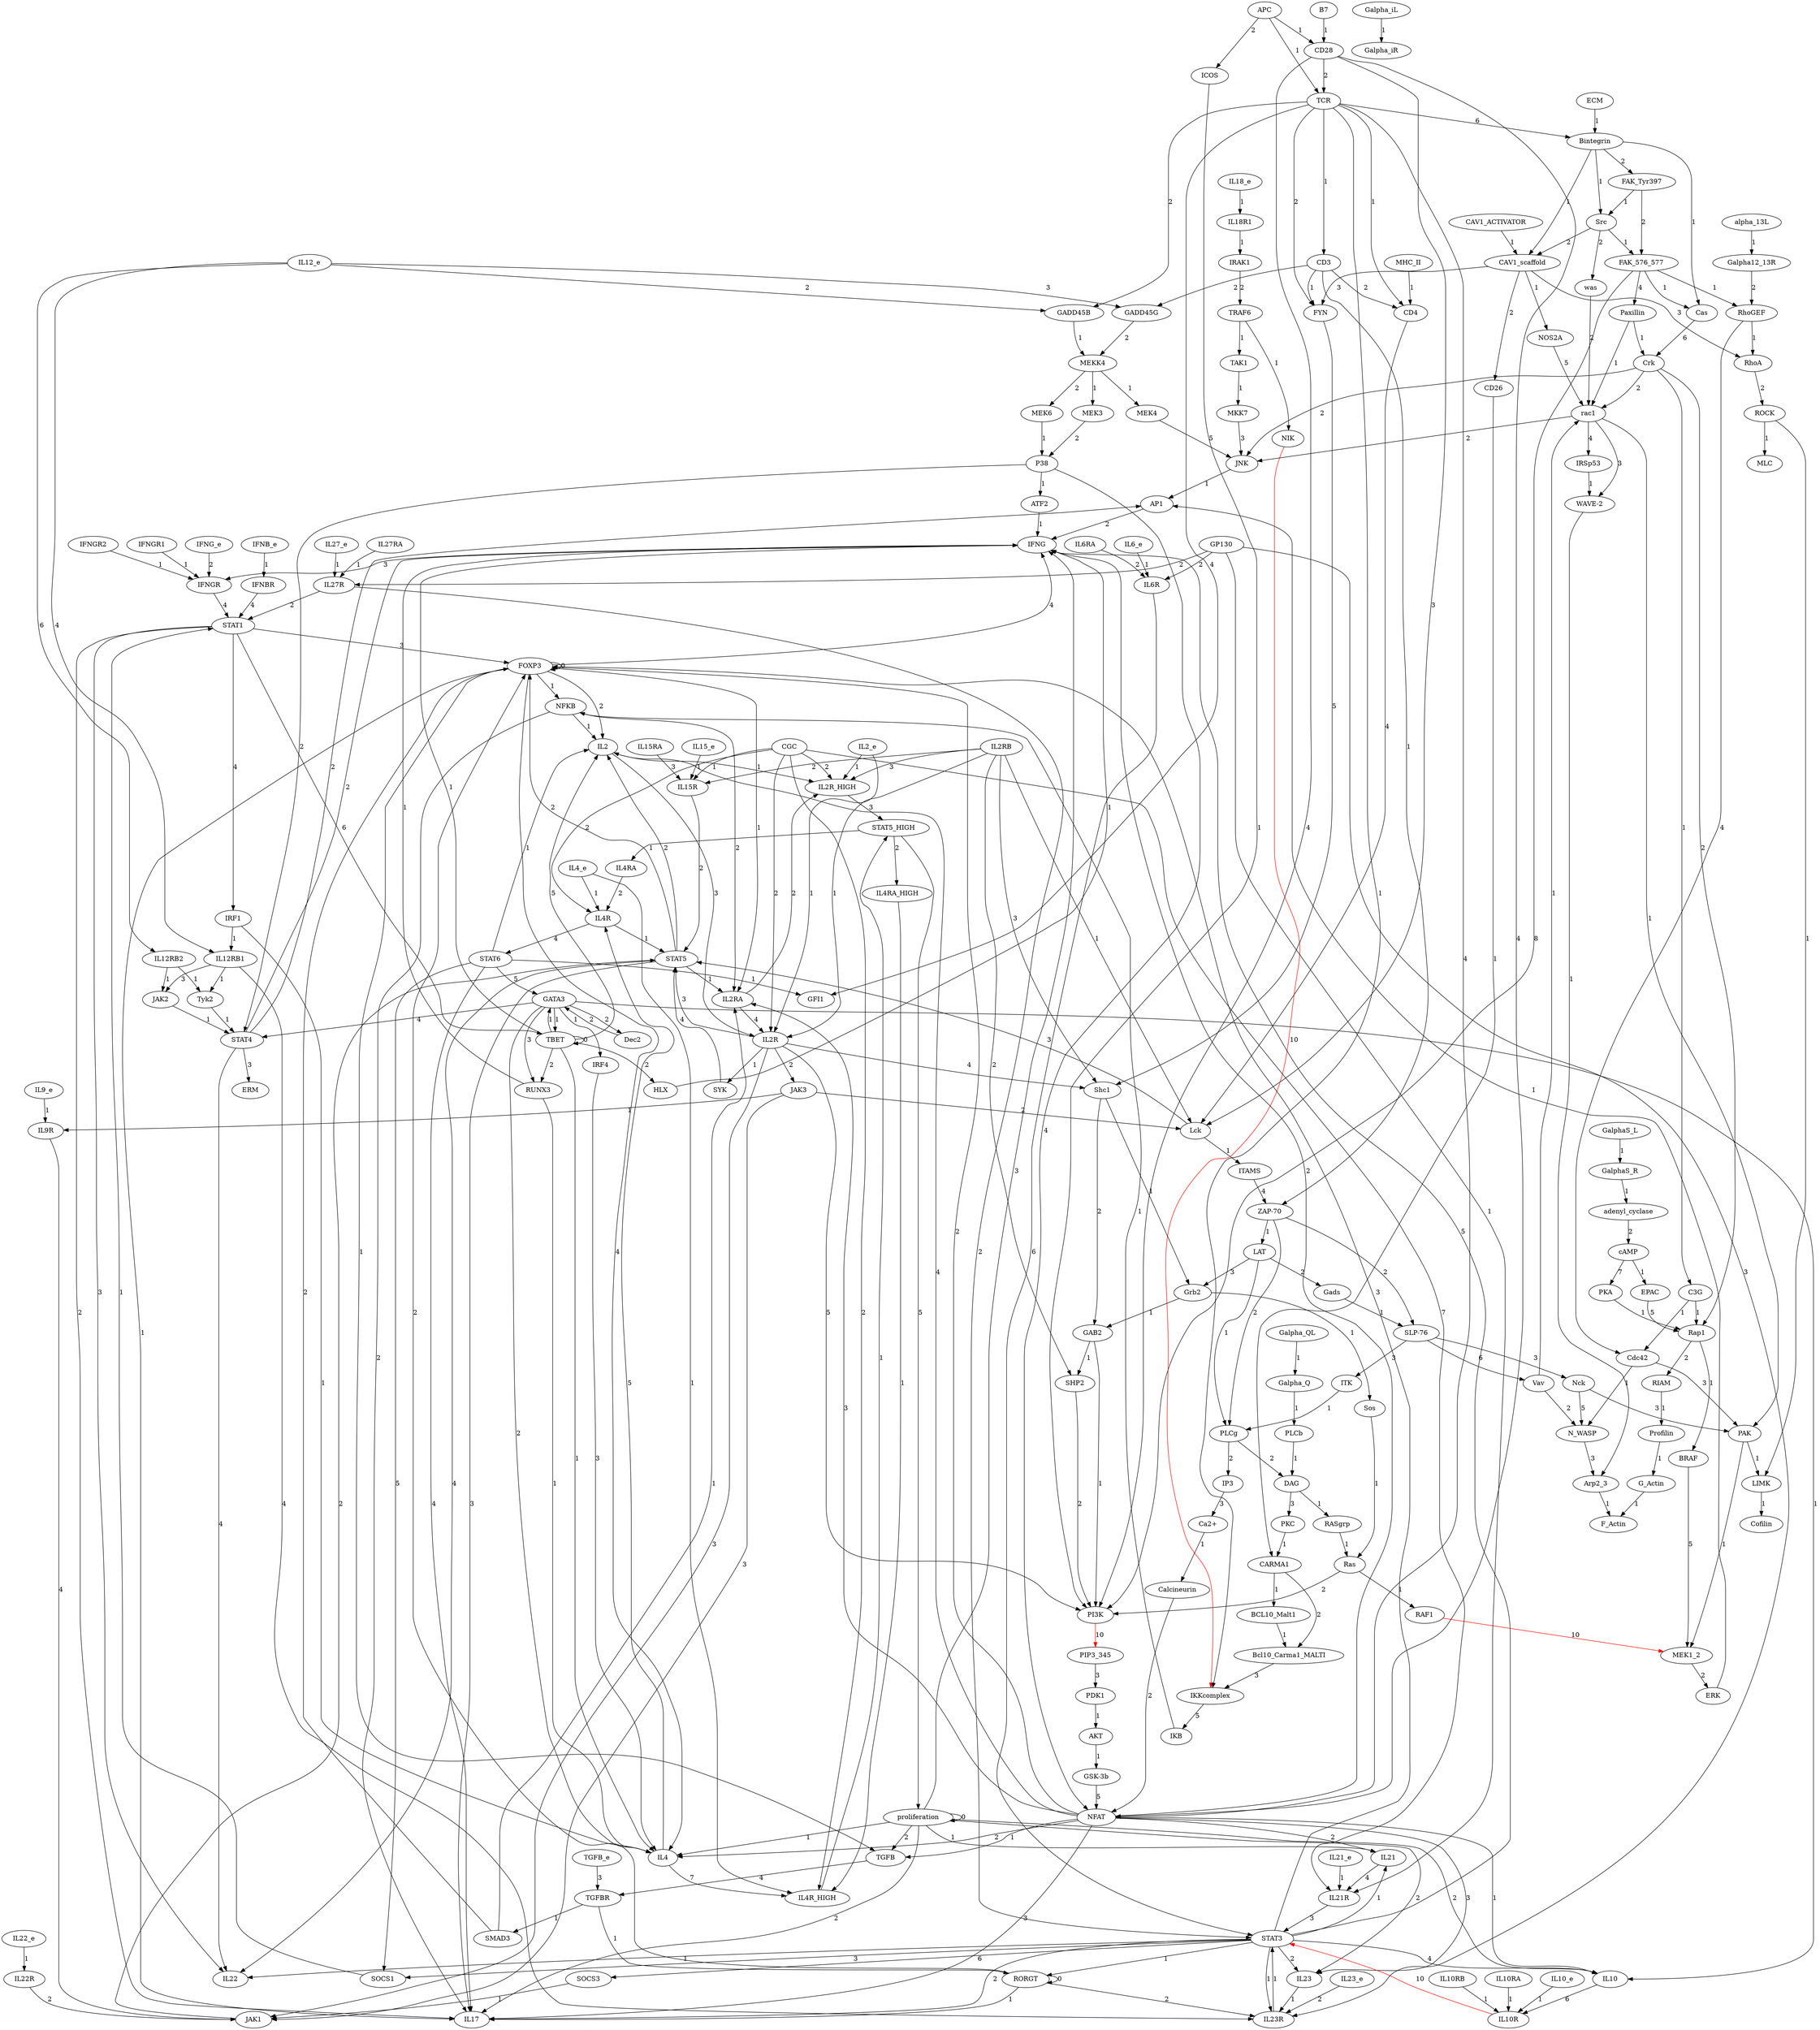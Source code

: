 digraph  {
" NOS2A " [equation="  ( CAV1_scaffold ) "];
" Rap1 " [equation="  ( EPAC )  || ( C3G && (  (  ( Crk )  )  ) )  || ( PKA ) "];
" Tyk2 " [equation="  ( IL12RB1 && (  (  ( IL12RB2 )  )  ) ) "];
" GAB2 " [equation="  ( Shc1 && (  (  ( Grb2 )  )  ) ) "];
" DAG " [equation="  ( PLCb )  || ( PLCg ) "];
" RhoGEF " [equation="  ( Galpha12_13R )  || ( FAK_576_577 ) "];
" RIAM " [equation="  ( Rap1 ) "];
" PLCg " [equation="  ( ZAP-70 )  || ( ITK )  || ( LAT ) "];
" ROCK " [equation="  ( RhoA ) "];
" SHP2 " [equation="  ( GAB2 )  || ( IL2RB ) "];
" CD4 " [equation="  ( TCR && (  (  ( MHC_II && CD3 )  )  ) ) "];
" GFI1 " [equation="  ( TCR )  || ( STAT6 ) "];
" GalphaS_R " [equation="  ( GalphaS_L ) "];
" Gads " [equation="  ( LAT ) "];
" G_Actin " [equation="  ( Profilin ) "];
" ATF2 " [equation="  ( P38 ) "];
" RhoA " [equation="  ( RhoGEF )  || ( CAV1_scaffold ) "];
" EPAC " [equation="  ( cAMP ) "];
" ITK " [equation="  ( SLP-76 ) "];
" Galpha_Q " [equation="  ( Galpha_QL ) "];
" Bintegrin " [equation="  ( ECM )  || ( TCR ) "];
" FAK_Tyr397 " [equation="  ( Bintegrin ) "];
" Galpha12_13R " [equation="  ( alpha_13L ) "];
" FAK_576_577 " [equation="  ( FAK_Tyr397 && (  (  ( Src )  )  ) ) "];
" STAT1 " [equation="  (  ( IFNBR  ) && ! ( SOCS1  )  )  || (  ( IFNGR  ) && ! ( SOCS1  )  )  || (  ( IL27R  ) && ! ( SOCS1  )  ) "];
" MEK1_2 " [equation="  ( RAF1 )  || ( BRAF )  || ( PAK ) "];
" Vav " [equation="  ( SLP-76 ) "];
" IL6R " [equation="  ( GP130 && (  (  ( IL6_e && IL6RA )  )  ) ) "];
" SOCS3 " [equation="  ( STAT3 ) "];
" F_Actin " [equation="  ( Arp2_3 && (  (  ( G_Actin )  )  ) ) "];
" NFKB " [equation="  (  ! (  ( IKB )  || ( FOXP3 )  )  ) || ! ( FOXP3 || IKB ) "];
" GSK-3b " [equation="  (  ! (  ( AKT )  )  ) || ! ( AKT ) "];
" MEKK4 " [equation="  ( GADD45B && (  (  ( GADD45G )  )  ) ) "];
" TGFBR " [equation="  ( TGFB )  || ( TGFB_e ) "];
" IL21 " [equation="  ( NFAT && (  (  ( STAT3 && proliferation )  )  ) ) "];
" IL22R " [equation="  ( IL22_e ) "];
" STAT5 " [equation="  ( IL2R )  || ( IL4R )  || ( IL15R )  || ( SYK )  || ( Lck )  || ( JAK1 ) "];
" IRF4 " [equation="  ( GATA3 ) "];
" IKB " [equation="  (  ! (  ( IKKcomplex )  )  ) || ! ( IKKcomplex ) "];
" HLX " [equation="  ( TBET ) "];
" P38 " [equation="  ( MEK3 )  || ( MEK6 ) "];
" IL9R " [equation="  ( IL9_e )  || ( JAK3 ) "];
" Crk " [equation="  ( Cas )  || ( Paxillin ) "];
" JAK3 " [equation="  ( IL2R ) "];
" IL22 " [equation="  ( STAT4 )  || ( STAT1 )  || ( STAT5 )  || ( STAT3 ) "];
" IL4R " [equation="  ( IL4 && (  (  ( IL4RA && CGC )  )  ) )  || ( IL4_e && (  (  ( IL4RA && CGC )  )  ) ) "];
" IL15R " [equation="  ( CGC && (  (  ( IL15RA && IL2RB && IL15_e )  )  ) ) "];
" Arp2_3 " [equation="  ( N_WASP )  || ( WAVE-2 ) "];
" CAV1_scaffold " [equation="  ( Src )  || ( CAV1_ACTIVATOR )  || ( Bintegrin ) "];
" IL27R " [equation="  ( GP130 && (  (  ( IL27RA && IL27_e )  )  ) ) "];
" SMAD3 " [equation="  ( TGFBR ) "];
" STAT4 " [equation="  (  ( P38 && (  (  ( Tyk2 )  )  )  ) && ! ( GATA3  )  )  || (  ( JAK2  ) && ! ( GATA3  )  ) "];
" FOXP3 " [equation="  (  (  ( SMAD3 && (  (  ( STAT5 && NFAT )  )  )  ) && ! ( STAT3 && (  (  ( RORGT )  )  )  )  ) && ! ( STAT1  )  )  || ( NFAT && (  (  ( FOXP3 && STAT5 )  )  ) ) "];
" IL2 " [equation="  (  (  ( NFAT && (  (  ( ! FOXP3 )  )  )  ) && ! ( TBET && (  (  ( NFKB )  )  )  )  ) && ! ( STAT5 && (  (  ( STAT6 )  )  )  )  )  || (  (  ( NFKB  ) && ! ( TBET && (  (  ( NFKB )  )  )  )  ) && ! ( STAT5 && (  (  ( STAT6 )  )  )  )  ) "];
" LAT " [equation="  ( ZAP-70 ) "];
" TAK1 " [equation="  ( TRAF6 ) "];
" CD26 " [equation="  ( CAV1_scaffold ) "];
" Paxillin " [equation="  ( FAK_576_577 ) "];
" MEK4 " [equation="  ( MEKK4 ) "];
" N_WASP " [equation="  ( Cdc42 )  || ( Nck && (  (  ( Vav )  )  ) ) "];
" WAVE-2 " [equation="  ( IRSp53 && (  (  ( rac1 )  )  ) ) "];
" IL4RA_HIGH " [equation="  ( STAT5_HIGH ) "];
" IL2RA " [equation="  ( FOXP3 && (  (  ( NFAT )  )  ) )  || ( STAT5 && (  (  ( NFAT )  )  ) )  || ( SMAD3 && (  (  ( NFAT )  )  ) )  || ( NFKB && (  (  ( NFAT )  )  ) ) "];
" RAF1 " [equation="  ( Ras ) "];
" AP1 " [equation="  ( STAT4 )  || ( JNK )  || ( ERK ) "];
" Dec2 " [equation="  ( GATA3 ) "];
" Src " [equation="  ( Bintegrin )  || ( FAK_Tyr397 ) "];
" Galpha_iR " [equation="  ( Galpha_iL ) "];
" PIP3_345 " [equation="  ( PI3K ) "];
" GATA3 " [equation="  ( Dec2 )  || (  ( STAT6  ) && ! ( TBET  )  ) "];
" Cofilin " [equation="  (  ! (  ( LIMK )  )  ) || ! ( LIMK ) "];
" ERK " [equation="  ( MEK1_2 ) "];
" IL17 " [equation="  (  (  (  ( NFAT && (  (  ( STAT3 && NFKB && proliferation && RORGT )  )  )  ) && ! ( STAT1 && (  (  ( FOXP3 )  )  )  )  ) && ! ( STAT6 && (  (  ( FOXP3 )  )  )  )  ) && ! ( STAT5 && (  (  ( FOXP3 )  )  )  )  ) "];
" RUNX3 " [equation="  (  ( TBET  ) && ! ( GATA3  )  ) "];
" TRAF6 " [equation="  ( IRAK1 ) "];
" ITAMS " [equation="  ( Lck ) "];
" GADD45B " [equation="  ( IL12_e && (  (  ( TCR )  )  ) ) "];
" IL4RA " [equation="  (  ! (  ( STAT5_HIGH )  )  ) || ! ( STAT5_HIGH ) "];
" IKKcomplex " [equation="  ( Bcl10_Carma1_MALTI )  || ( NIK )  || ( TCR ) "];
" STAT5_HIGH " [equation="  ( IL4R_HIGH )  || ( IL2R_HIGH ) "];
" SLP-76 " [equation="  ( ZAP-70 )  || ( Gads ) "];
" IFNGR " [equation="  ( IFNG && (  (  ( IFNGR2 && IFNGR1 )  )  ) )  || ( IFNG_e && (  (  ( IFNGR2 && IFNGR1 )  )  ) ) "];
" IL12RB1 " [equation="  ( IRF1 )  || ( IL12_e ) "];
" Ras " [equation="  ( Sos )  || ( RASgrp ) "];
" CD28 " [equation="  ( APC )  || ( B7 ) "];
" JNK " [equation="  ( rac1 && (  (  ( Crk )  )  ) )  || ( MEK4 )  || ( MKK7 ) "];
" IL23R " [equation="  ( IL23 && (  (  ( IL12RB1 && GP130 && STAT3 && RORGT )  )  ) )  || ( IL23_e && (  (  ( IL12RB1 && GP130 && STAT3 && RORGT )  )  ) ) "];
" TGFB " [equation="  ( FOXP3 && (  (  ( proliferation && NFAT )  )  ) ) "];
" PI3K " [equation="  ( CD28 && (  (  ( ICOS )  )  ) )  || ( IL2R )  || ( SHP2 )  || ( GAB2 )  || ( Ras )  || ( FAK_576_577 ) "];
" Lck " [equation="  ( CD28 )  || ( JAK3 && (  (  ( IL2RB )  )  ) )  || ( CD4 ) "];
" SYK " [equation="  ( IL2R ) "];
" cAMP " [equation="  ( adenyl_cyclase ) "];
" NIK " [equation="  ( TRAF6 ) "];
" STAT6 " [equation="  ( IL4R ) "];
" IL2R_HIGH " [equation="  ( IL2 && (  (  ( IL2RA && CGC && IL2RB )  )  ) )  || ( IL2_e && (  (  ( IL2RA && CGC && IL2RB )  )  ) ) "];
" MEK6 " [equation="  ( MEKK4 ) "];
" BRAF " [equation="  ( Rap1 ) "];
" MLC " [equation="  ( ROCK ) "];
" MKK7 " [equation="  ( TAK1 ) "];
" Nck " [equation="  ( SLP-76 ) "];
" PKA " [equation="  ( cAMP ) "];
" IRF1 " [equation="  ( STAT1 ) "];
" LIMK " [equation="  ( PAK )  || ( ROCK ) "];
" AKT " [equation="  ( PDK1 ) "];
" CARMA1 " [equation="  ( CD26 )  || ( PKC ) "];
" Ca2+ " [equation="  ( IP3 ) "];
" FYN " [equation="  ( CD3 && (  (  ( TCR )  )  ) )  || ( CAV1_scaffold ) "];
" BCL10_Malt1 " [equation="  ( CARMA1 ) "];
" GADD45G " [equation="  ( CD3 )  || ( IL12_e ) "];
" IL18R1 " [equation="  ( IL18_e ) "];
" rac1 " [equation="  ( was )  || ( NOS2A )  || ( Crk && (  (  ( Paxillin )  )  ) )  || ( Vav ) "];
" IP3 " [equation="  ( PLCg ) "];
" IRSp53 " [equation="  ( rac1 ) "];
" TCR " [equation="  ( APC && (  (  ( CD28 )  )  ) ) "];
" IFNBR " [equation="  ( IFNB_e ) "];
" Sos " [equation="  ( Grb2 ) "];
" IL4 " [equation="  ( IRF4 )  || (  (  (  ( GATA3 && (  (  ( proliferation && NFAT )  )  )  ) && ! ( FOXP3  )  ) && ! ( TBET && (  (  ( RUNX3 )  )  )  )  ) && ! ( IRF1  )  ) "];
" SOCS1 " [equation="  ( STAT6 )  || ( STAT3 ) "];
" proliferation " [equation="  ( proliferation )  || ( STAT5_HIGH ) "];
" PKC " [equation="  ( DAG ) "];
" MEK3 " [equation="  ( MEKK4 ) "];
" Grb2 " [equation="  ( LAT )  || ( Shc1 ) "];
" Calcineurin " [equation="  ( Ca2+ ) "];
" PAK " [equation="  ( rac1 )  || ( Cdc42 )  || ( Nck ) "];
" IL10 " [equation="  ( NFAT && (  (  ( GATA3 || STAT3 )  && (  (  ( proliferation )  )  )  )  ) ) "];
" C3G " [equation="  ( Crk ) "];
" IL12RB2 " [equation="  ( IL12_e ) "];
" IFNG " [equation="  (  (  ( STAT4 && (  (  ( proliferation && NFAT )  )  )  ) && ! ( FOXP3  )  ) && ! ( STAT3  )  )  || (  (  ( ATF2  ) && ! ( FOXP3  )  ) && ! ( STAT3  )  )  || (  (  ( AP1 && (  (  ( STAT4 )  )  )  ) && ! ( FOXP3  )  ) && ! ( STAT3  )  )  || (  (  ( RUNX3 && (  (  ( TBET && proliferation && NFAT )  )  )  ) && ! ( FOXP3  )  ) && ! ( STAT3  )  )  || (  (  ( HLX  ) && ! ( FOXP3  )  ) && ! ( STAT3  )  ) "];
" ERM " [equation="  ( STAT4 ) "];
" JAK1 " [equation="  (  ( JAK3  ) && ! ( SOCS3  )  )  || (  ( IL2R  ) && ! ( SOCS3  )  )  || (  ( IL9R  ) && ! ( SOCS3  )  )  || (  ( IL22R  ) && ! ( SOCS3  )  ) "];
" STAT3 " [equation="  ( IL21R )  || ( IL27R )  || ( IL6R )  || ( IL23R )  || ( IL10R ) "];
" IL2R " [equation="  ( IL2 && (  (  ( CGC && IL2RB )  && (  (  ( ! IL2RA )  )  )  )  ) )  || ( IL2_e && (  (  ( CGC && IL2RB )  && (  (  ( ! IL2RA )  )  )  )  ) ) "];
" Shc1 " [equation="  ( FYN )  || ( IL2RB && (  (  ( IL2R )  )  ) ) "];
" PDK1 " [equation="  ( PIP3_345 ) "];
" CD3 " [equation="  ( TCR ) "];
" IL21R " [equation="  ( IL21_e && (  (  ( GP130 && CGC )  )  ) )  || ( IL21 && (  (  ( GP130 && CGC )  )  ) ) "];
" JAK2 " [equation="  ( IL12RB1 && (  (  ( IL12RB2 )  )  ) ) "];
" Profilin " [equation="  ( RIAM ) "];
" NFAT " [equation="  ( CD28 && (  (  ( TCR )  )  ) )  || ( TCR && (  (  ( CD28 )  )  ) )  || (  ( Calcineurin && (  (  ( P38 )  )  )  ) && ! ( GSK-3b  )  ) "];
" ICOS " [equation="  ( APC ) "];
" IRAK1 " [equation="  ( IL18R1 ) "];
" adenyl_cyclase " [equation="  ( GalphaS_R ) "];
" was " [equation="  ( Src ) "];
" RASgrp " [equation="  ( DAG ) "];
" IL10R " [equation="  ( IL10 && (  (  ( IL10RB && IL10RA )  )  ) )  || ( IL10_e && (  (  ( IL10RB && IL10RA )  )  ) ) "];
" IL4R_HIGH " [equation="  ( IL4 && (  (  ( CGC && IL4RA_HIGH )  )  ) )  || ( IL4_e && (  (  ( CGC && IL4RA_HIGH )  )  ) ) "];
" Cas " [equation="  ( FAK_576_577 && (  (  ( Bintegrin )  )  ) ) "];
" RORGT " [equation="  ( TGFBR && (  (  ( STAT3 )  )  ) )  || ( RORGT && (  (  ( TGFBR || STAT3 )  )  ) ) "];
" PLCb " [equation="  ( Galpha_Q ) "];
" ZAP-70 " [equation="  ( ITAMS && (  (  ( CD3 )  )  ) ) "];
" Bcl10_Carma1_MALTI " [equation="  ( BCL10_Malt1 && (  (  ( CARMA1 )  )  ) ) "];
" Cdc42 " [equation="  ( C3G )  || ( RhoGEF ) "];
" IL23 " [equation="  ( NFAT && (  (  ( STAT3 && proliferation )  )  ) ) "];
" TBET " [equation="  (  ( TBET  ) && ! ( GATA3  )  )  || (  ( STAT1  ) && ! ( GATA3  )  ) "];
" IL2RB ";
" MHC_II ";
" GalphaS_L ";
" Galpha_QL ";
" ECM ";
" alpha_13L ";
" GP130 ";
" IL6_e ";
" IL6RA ";
" TGFB_e ";
" IL22_e ";
" IL9_e ";
" CGC ";
" IL4_e ";
" IL15RA ";
" IL15_e ";
" CAV1_ACTIVATOR ";
" IL27RA ";
" IL27_e ";
" Galpha_iL ";
" IL12_e ";
" IFNGR2 ";
" IFNGR1 ";
" IFNG_e ";
" APC ";
" B7 ";
" IL23_e ";
" IL2_e ";
" IL18_e ";
" IFNB_e ";
" IL21_e ";
" IL10RB ";
" IL10RA ";
" IL10_e ";
" NOS2A " -> " rac1 "  [color=black, label=5];
" Rap1 " -> " RIAM "  [color=black, label=2];
" Rap1 " -> " BRAF "  [color=black, label=1];
" Tyk2 " -> " STAT4 "  [color=black, label=1];
" GAB2 " -> " SHP2 "  [color=black, label=1];
" GAB2 " -> " PI3K "  [color=black, label=1];
" DAG " -> " PKC "  [color=black, label=3];
" DAG " -> " RASgrp "  [color=black, label=1];
" RhoGEF " -> " RhoA "  [color=black, label=1];
" RhoGEF " -> " Cdc42 "  [color=black, label=4];
" RIAM " -> " Profilin "  [color=black, label=1];
" PLCg " -> " DAG "  [color=black, label=2];
" PLCg " -> " IP3 "  [color=black, label=2];
" ROCK " -> " MLC "  [color=black, label=1];
" ROCK " -> " LIMK "  [color=black, label=1];
" SHP2 " -> " PI3K "  [color=black, label=2];
" CD4 " -> " Lck "  [color=black, label=4];
" GalphaS_R " -> " adenyl_cyclase "  [color=black, label=1];
" Gads " -> " SLP-76 "  [color=black, label=1];
" G_Actin " -> " F_Actin "  [color=black, label=1];
" ATF2 " -> " IFNG "  [color=black, label=1];
" RhoA " -> " ROCK "  [color=black, label=2];
" EPAC " -> " Rap1 "  [color=black, label=5];
" ITK " -> " PLCg "  [color=black, label=1];
" Galpha_Q " -> " PLCb "  [color=black, label=1];
" Bintegrin " -> " FAK_Tyr397 "  [color=black, label=2];
" Bintegrin " -> " CAV1_scaffold "  [color=black, label=1];
" Bintegrin " -> " Src "  [color=black, label=1];
" Bintegrin " -> " Cas "  [color=black, label=1];
" FAK_Tyr397 " -> " FAK_576_577 "  [color=black, label=2];
" FAK_Tyr397 " -> " Src "  [color=black, label=1];
" Galpha12_13R " -> " RhoGEF "  [color=black, label=2];
" FAK_576_577 " -> " RhoGEF "  [color=black, label=1];
" FAK_576_577 " -> " Paxillin "  [color=black, label=4];
" FAK_576_577 " -> " PI3K "  [color=black, label=8];
" FAK_576_577 " -> " Cas "  [color=black, label=1];
" STAT1 " -> " IL22 "  [color=black, label=3];
" STAT1 " -> " FOXP3 "  [color=black, label=3];
" STAT1 " -> " IL17 "  [color=black, label=2];
" STAT1 " -> " IRF1 "  [color=black, label=4];
" STAT1 " -> " TBET "  [color=black, label=6];
" MEK1_2 " -> " ERK "  [color=black, label=2];
" Vav " -> " N_WASP "  [color=black, label=2];
" Vav " -> " rac1 "  [color=black, label=1];
" IL6R " -> " STAT3 "  [color=black, label=6];
" SOCS3 " -> " JAK1 "  [color=black, label=1];
" NFKB " -> " IL2 "  [color=black, label=1];
" NFKB " -> " IL2RA "  [color=black, label=2];
" NFKB " -> " IL17 "  [color=black, label=2];
" GSK-3b " -> " NFAT "  [color=black, label=5];
" MEKK4 " -> " MEK4 "  [color=black, label=1];
" MEKK4 " -> " MEK6 "  [color=black, label=2];
" MEKK4 " -> " MEK3 "  [color=black, label=1];
" TGFBR " -> " SMAD3 "  [color=black, label=1];
" TGFBR " -> " RORGT "  [color=black, label=1];
" IL21 " -> " IL21R "  [color=black, label=4];
" IL22R " -> " JAK1 "  [color=black, label=2];
" STAT5 " -> " IL22 "  [color=black, label=4];
" STAT5 " -> " FOXP3 "  [color=black, label=2];
" STAT5 " -> " IL2 "  [color=black, label=2];
" STAT5 " -> " IL2RA "  [color=black, label=1];
" STAT5 " -> " IL17 "  [color=black, label=3];
" IRF4 " -> " IL4 "  [color=black, label=3];
" IKB " -> " NFKB "  [color=black, label=1];
" HLX " -> " IFNG "  [color=black, label=1];
" P38 " -> " ATF2 "  [color=black, label=1];
" P38 " -> " STAT4 "  [color=black, label=2];
" P38 " -> " NFAT "  [color=black, label=4];
" IL9R " -> " JAK1 "  [color=black, label=4];
" Crk " -> " Rap1 "  [color=black, label=2];
" Crk " -> " JNK "  [color=black, label=2];
" Crk " -> " rac1 "  [color=black, label=2];
" Crk " -> " C3G "  [color=black, label=1];
" JAK3 " -> " IL9R "  [color=black, label=1];
" JAK3 " -> " Lck "  [color=black, label=2];
" JAK3 " -> " JAK1 "  [color=black, label=3];
" IL4R " -> " STAT5 "  [color=black, label=1];
" IL4R " -> " STAT6 "  [color=black, label=4];
" IL15R " -> " STAT5 "  [color=black, label=2];
" Arp2_3 " -> " F_Actin "  [color=black, label=1];
" CAV1_scaffold " -> " NOS2A "  [color=black, label=1];
" CAV1_scaffold " -> " RhoA "  [color=black, label=3];
" CAV1_scaffold " -> " CD26 "  [color=black, label=2];
" CAV1_scaffold " -> " FYN "  [color=black, label=3];
" IL27R " -> " STAT1 "  [color=black, label=2];
" IL27R " -> " STAT3 "  [color=black, label=2];
" SMAD3 " -> " FOXP3 "  [color=black, label=2];
" SMAD3 " -> " IL2RA "  [color=black, label=1];
" STAT4 " -> " IL22 "  [color=black, label=4];
" STAT4 " -> " AP1 "  [color=black, label=2];
" STAT4 " -> " IFNG "  [color=black, label=2];
" STAT4 " -> " ERM "  [color=black, label=3];
" FOXP3 " -> " NFKB "  [color=black, label=1];
" FOXP3 " -> " FOXP3 "  [color=black, label=0];
" FOXP3 " -> " IL2 "  [color=black, label=2];
" FOXP3 " -> " IL2RA "  [color=black, label=1];
" FOXP3 " -> " IL17 "  [color=black, label=1];
" FOXP3 " -> " TGFB "  [color=black, label=1];
" FOXP3 " -> " IL4 "  [color=black, label=4];
" FOXP3 " -> " IFNG "  [color=black, label=4];
" IL2 " -> " IL2R_HIGH "  [color=black, label=1];
" IL2 " -> " IL2R "  [color=black, label=3];
" LAT " -> " PLCg "  [color=black, label=1];
" LAT " -> " Gads "  [color=black, label=2];
" LAT " -> " Grb2 "  [color=black, label=3];
" TAK1 " -> " MKK7 "  [color=black, label=1];
" CD26 " -> " CARMA1 "  [color=black, label=1];
" Paxillin " -> " Crk "  [color=black, label=1];
" Paxillin " -> " rac1 "  [color=black, label=1];
" MEK4 " -> " JNK "  [color=black, label=5];
" N_WASP " -> " Arp2_3 "  [color=black, label=3];
" WAVE-2 " -> " Arp2_3 "  [color=black, label=1];
" IL4RA_HIGH " -> " IL4R_HIGH "  [color=black, label=1];
" IL2RA " -> " IL2R_HIGH "  [color=black, label=2];
" IL2RA " -> " IL2R "  [color=black, label=4];
" RAF1 " -> " MEK1_2 "  [color=red, label=10];
" AP1 " -> " IFNG "  [color=black, label=2];
" Dec2 " -> " GATA3 "  [color=black, label=2];
" Src " -> " FAK_576_577 "  [color=black, label=1];
" Src " -> " CAV1_scaffold "  [color=black, label=2];
" Src " -> " was "  [color=black, label=2];
" PIP3_345 " -> " PDK1 "  [color=black, label=3];
" GATA3 " -> " IRF4 "  [color=black, label=1];
" GATA3 " -> " STAT4 "  [color=black, label=4];
" GATA3 " -> " Dec2 "  [color=black, label=2];
" GATA3 " -> " RUNX3 "  [color=black, label=3];
" GATA3 " -> " IL4 "  [color=black, label=2];
" GATA3 " -> " IL10 "  [color=black, label=1];
" GATA3 " -> " TBET "  [color=black, label=1];
" ERK " -> " AP1 "  [color=black, label=1];
" RUNX3 " -> " IL4 "  [color=black, label=1];
" RUNX3 " -> " IFNG "  [color=black, label=1];
" TRAF6 " -> " TAK1 "  [color=black, label=1];
" TRAF6 " -> " NIK "  [color=black, label=1];
" ITAMS " -> " ZAP-70 "  [color=black, label=4];
" GADD45B " -> " MEKK4 "  [color=black, label=1];
" IL4RA " -> " IL4R "  [color=black, label=2];
" IKKcomplex " -> " IKB "  [color=black, label=5];
" STAT5_HIGH " -> " IL4RA_HIGH "  [color=black, label=2];
" STAT5_HIGH " -> " IL4RA "  [color=black, label=1];
" STAT5_HIGH " -> " proliferation "  [color=black, label=5];
" SLP-76 " -> " ITK "  [color=black, label=3];
" SLP-76 " -> " Vav "  [color=black, label=6];
" SLP-76 " -> " Nck "  [color=black, label=3];
" IFNGR " -> " STAT1 "  [color=black, label=4];
" IL12RB1 " -> " Tyk2 "  [color=black, label=1];
" IL12RB1 " -> " IL23R "  [color=black, label=4];
" IL12RB1 " -> " JAK2 "  [color=black, label=3];
" Ras " -> " RAF1 "  [color=black, label=1];
" Ras " -> " PI3K "  [color=black, label=2];
" CD28 " -> " PI3K "  [color=black, label=4];
" CD28 " -> " Lck "  [color=black, label=3];
" CD28 " -> " TCR "  [color=black, label=2];
" CD28 " -> " NFAT "  [color=black, label=4];
" JNK " -> " AP1 "  [color=black, label=1];
" IL23R " -> " STAT3 "  [color=black, label=1];
" TGFB " -> " TGFBR "  [color=black, label=4];
" PI3K " -> " PIP3_345 "  [color=red, label=10];
" Lck " -> " STAT5 "  [color=black, label=3];
" Lck " -> " ITAMS "  [color=black, label=1];
" SYK " -> " STAT5 "  [color=black, label=4];
" cAMP " -> " EPAC "  [color=black, label=1];
" cAMP " -> " PKA "  [color=black, label=7];
" NIK " -> " IKKcomplex "  [color=red, label=10];
" STAT6 " -> " GFI1 "  [color=black, label=1];
" STAT6 " -> " IL2 "  [color=black, label=1];
" STAT6 " -> " GATA3 "  [color=black, label=5];
" STAT6 " -> " IL17 "  [color=black, label=4];
" STAT6 " -> " SOCS1 "  [color=black, label=5];
" IL2R_HIGH " -> " STAT5_HIGH "  [color=black, label=3];
" MEK6 " -> " P38 "  [color=black, label=1];
" BRAF " -> " MEK1_2 "  [color=black, label=5];
" MKK7 " -> " JNK "  [color=black, label=3];
" Nck " -> " N_WASP "  [color=black, label=5];
" Nck " -> " PAK "  [color=black, label=3];
" PKA " -> " Rap1 "  [color=black, label=1];
" IRF1 " -> " IL12RB1 "  [color=black, label=1];
" IRF1 " -> " IL4 "  [color=black, label=1];
" LIMK " -> " Cofilin "  [color=black, label=1];
" AKT " -> " GSK-3b "  [color=black, label=1];
" CARMA1 " -> " BCL10_Malt1 "  [color=black, label=1];
" CARMA1 " -> " Bcl10_Carma1_MALTI "  [color=black, label=2];
" Ca2+ " -> " Calcineurin "  [color=black, label=1];
" FYN " -> " Shc1 "  [color=black, label=5];
" BCL10_Malt1 " -> " Bcl10_Carma1_MALTI "  [color=black, label=1];
" GADD45G " -> " MEKK4 "  [color=black, label=2];
" IL18R1 " -> " IRAK1 "  [color=black, label=1];
" rac1 " -> " WAVE-2 "  [color=black, label=3];
" rac1 " -> " JNK "  [color=black, label=2];
" rac1 " -> " IRSp53 "  [color=black, label=4];
" rac1 " -> " PAK "  [color=black, label=1];
" IP3 " -> " Ca2+ "  [color=black, label=3];
" IRSp53 " -> " WAVE-2 "  [color=black, label=1];
" TCR " -> " CD4 "  [color=black, label=1];
" TCR " -> " GFI1 "  [color=black, label=4];
" TCR " -> " Bintegrin "  [color=black, label=6];
" TCR " -> " GADD45B "  [color=black, label=2];
" TCR " -> " IKKcomplex "  [color=black, label=1];
" TCR " -> " FYN "  [color=black, label=2];
" TCR " -> " CD3 "  [color=black, label=1];
" TCR " -> " NFAT "  [color=black, label=4];
" IFNBR " -> " STAT1 "  [color=black, label=4];
" Sos " -> " Ras "  [color=black, label=1];
" IL4 " -> " IL4R "  [color=black, label=5];
" IL4 " -> " IL4R_HIGH "  [color=black, label=7];
" SOCS1 " -> " STAT1 "  [color=black, label=1];
" proliferation " -> " IL21 "  [color=black, label=1];
" proliferation " -> " IL17 "  [color=black, label=2];
" proliferation " -> " TGFB "  [color=black, label=2];
" proliferation " -> " IL4 "  [color=black, label=1];
" proliferation " -> " proliferation "  [color=black, label=0];
" proliferation " -> " IL10 "  [color=black, label=2];
" proliferation " -> " IFNG "  [color=black, label=3];
" proliferation " -> " IL23 "  [color=black, label=2];
" PKC " -> " CARMA1 "  [color=black, label=1];
" MEK3 " -> " P38 "  [color=black, label=2];
" Grb2 " -> " GAB2 "  [color=black, label=1];
" Grb2 " -> " Sos "  [color=black, label=1];
" Calcineurin " -> " NFAT "  [color=black, label=2];
" PAK " -> " MEK1_2 "  [color=black, label=1];
" PAK " -> " LIMK "  [color=black, label=1];
" IL10 " -> " IL10R "  [color=black, label=6];
" C3G " -> " Rap1 "  [color=black, label=1];
" C3G " -> " Cdc42 "  [color=black, label=1];
" IL12RB2 " -> " Tyk2 "  [color=black, label=1];
" IL12RB2 " -> " JAK2 "  [color=black, label=1];
" IFNG " -> " IFNGR "  [color=black, label=3];
" JAK1 " -> " STAT5 "  [color=black, label=2];
" STAT3 " -> " SOCS3 "  [color=black, label=6];
" STAT3 " -> " IL21 "  [color=black, label=1];
" STAT3 " -> " IL22 "  [color=black, label=1];
" STAT3 " -> " FOXP3 "  [color=black, label=3];
" STAT3 " -> " IL17 "  [color=black, label=2];
" STAT3 " -> " IL23R "  [color=black, label=1];
" STAT3 " -> " SOCS1 "  [color=black, label=3];
" STAT3 " -> " IL10 "  [color=black, label=4];
" STAT3 " -> " IFNG "  [color=black, label=5];
" STAT3 " -> " RORGT "  [color=black, label=1];
" STAT3 " -> " IL23 "  [color=black, label=2];
" IL2R " -> " STAT5 "  [color=black, label=3];
" IL2R " -> " JAK3 "  [color=black, label=2];
" IL2R " -> " PI3K "  [color=black, label=5];
" IL2R " -> " SYK "  [color=black, label=1];
" IL2R " -> " JAK1 "  [color=black, label=3];
" IL2R " -> " Shc1 "  [color=black, label=4];
" Shc1 " -> " GAB2 "  [color=black, label=2];
" Shc1 " -> " Grb2 "  [color=black, label=1];
" PDK1 " -> " AKT "  [color=black, label=1];
" CD3 " -> " CD4 "  [color=black, label=2];
" CD3 " -> " FYN "  [color=black, label=1];
" CD3 " -> " GADD45G "  [color=black, label=2];
" CD3 " -> " ZAP-70 "  [color=black, label=1];
" IL21R " -> " STAT3 "  [color=black, label=3];
" JAK2 " -> " STAT4 "  [color=black, label=1];
" Profilin " -> " G_Actin "  [color=black, label=1];
" NFAT " -> " IL21 "  [color=black, label=2];
" NFAT " -> " FOXP3 "  [color=black, label=2];
" NFAT " -> " IL2 "  [color=black, label=4];
" NFAT " -> " IL2RA "  [color=black, label=3];
" NFAT " -> " IL17 "  [color=black, label=3];
" NFAT " -> " TGFB "  [color=black, label=1];
" NFAT " -> " IL4 "  [color=black, label=2];
" NFAT " -> " IL10 "  [color=black, label=1];
" NFAT " -> " IFNG "  [color=black, label=2];
" NFAT " -> " IL23 "  [color=black, label=3];
" ICOS " -> " PI3K "  [color=black, label=1];
" IRAK1 " -> " TRAF6 "  [color=black, label=2];
" adenyl_cyclase " -> " cAMP "  [color=black, label=2];
" was " -> " rac1 "  [color=black, label=2];
" RASgrp " -> " Ras "  [color=black, label=1];
" IL10R " -> " STAT3 "  [color=red, label=10];
" IL4R_HIGH " -> " STAT5_HIGH "  [color=black, label=1];
" Cas " -> " Crk "  [color=black, label=6];
" RORGT " -> " FOXP3 "  [color=black, label=2];
" RORGT " -> " IL17 "  [color=black, label=1];
" RORGT " -> " IL23R "  [color=black, label=2];
" RORGT " -> " RORGT "  [color=black, label=0];
" PLCb " -> " DAG "  [color=black, label=1];
" ZAP-70 " -> " PLCg "  [color=black, label=2];
" ZAP-70 " -> " LAT "  [color=black, label=1];
" ZAP-70 " -> " SLP-76 "  [color=black, label=2];
" Bcl10_Carma1_MALTI " -> " IKKcomplex "  [color=black, label=3];
" Cdc42 " -> " N_WASP "  [color=black, label=1];
" Cdc42 " -> " PAK "  [color=black, label=3];
" IL23 " -> " IL23R "  [color=black, label=1];
" TBET " -> " HLX "  [color=black, label=2];
" TBET " -> " IL2 "  [color=black, label=5];
" TBET " -> " GATA3 "  [color=black, label=1];
" TBET " -> " RUNX3 "  [color=black, label=2];
" TBET " -> " IL4 "  [color=black, label=1];
" TBET " -> " IFNG "  [color=black, label=1];
" TBET " -> " TBET "  [color=black, label=0];
" IL2RB " -> " SHP2 "  [color=black, label=2];
" IL2RB " -> " IL15R "  [color=black, label=2];
" IL2RB " -> " Lck "  [color=black, label=1];
" IL2RB " -> " IL2R_HIGH "  [color=black, label=3];
" IL2RB " -> " IL2R "  [color=black, label=1];
" IL2RB " -> " Shc1 "  [color=black, label=3];
" MHC_II " -> " CD4 "  [color=black, label=1];
" GalphaS_L " -> " GalphaS_R "  [color=black, label=1];
" Galpha_QL " -> " Galpha_Q "  [color=black, label=1];
" ECM " -> " Bintegrin "  [color=black, label=1];
" alpha_13L " -> " Galpha12_13R "  [color=black, label=1];
" GP130 " -> " IL6R "  [color=black, label=2];
" GP130 " -> " IL27R "  [color=black, label=2];
" GP130 " -> " IL23R "  [color=black, label=3];
" GP130 " -> " IL21R "  [color=black, label=1];
" IL6_e " -> " IL6R "  [color=black, label=1];
" IL6RA " -> " IL6R "  [color=black, label=2];
" TGFB_e " -> " TGFBR "  [color=black, label=3];
" IL22_e " -> " IL22R "  [color=black, label=1];
" IL9_e " -> " IL9R "  [color=black, label=1];
" CGC " -> " IL4R "  [color=black, label=2];
" CGC " -> " IL15R "  [color=black, label=1];
" CGC " -> " IL2R_HIGH "  [color=black, label=2];
" CGC " -> " IL2R "  [color=black, label=2];
" CGC " -> " IL21R "  [color=black, label=7];
" CGC " -> " IL4R_HIGH "  [color=black, label=2];
" IL4_e " -> " IL4R "  [color=black, label=1];
" IL4_e " -> " IL4R_HIGH "  [color=black, label=1];
" IL15RA " -> " IL15R "  [color=black, label=3];
" IL15_e " -> " IL15R "  [color=black, label=1];
" CAV1_ACTIVATOR " -> " CAV1_scaffold "  [color=black, label=1];
" IL27RA " -> " IL27R "  [color=black, label=1];
" IL27_e " -> " IL27R "  [color=black, label=1];
" Galpha_iL " -> " Galpha_iR "  [color=black, label=1];
" IL12_e " -> " GADD45B "  [color=black, label=2];
" IL12_e " -> " IL12RB1 "  [color=black, label=4];
" IL12_e " -> " GADD45G "  [color=black, label=3];
" IL12_e " -> " IL12RB2 "  [color=black, label=6];
" IFNGR2 " -> " IFNGR "  [color=black, label=1];
" IFNGR1 " -> " IFNGR "  [color=black, label=1];
" IFNG_e " -> " IFNGR "  [color=black, label=2];
" APC " -> " CD28 "  [color=black, label=1];
" APC " -> " TCR "  [color=black, label=1];
" APC " -> " ICOS "  [color=black, label=2];
" B7 " -> " CD28 "  [color=black, label=1];
" IL23_e " -> " IL23R "  [color=black, label=2];
" IL2_e " -> " IL2R_HIGH "  [color=black, label=1];
" IL2_e " -> " IL2R "  [color=black, label=1];
" IL18_e " -> " IL18R1 "  [color=black, label=1];
" IFNB_e " -> " IFNBR "  [color=black, label=1];
" IL21_e " -> " IL21R "  [color=black, label=1];
" IL10RB " -> " IL10R "  [color=black, label=1];
" IL10RA " -> " IL10R "  [color=black, label=1];
" IL10_e " -> " IL10R "  [color=black, label=1];
}
